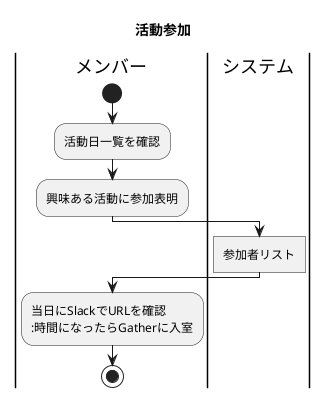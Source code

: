 @startuml join activedays
title 活動参加
|メンバー|
    start
    :活動日一覧を確認;
    :興味ある活動に参加表明;
|システム|
    :参加者リスト]
|メンバー|
    :当日にSlackでURLを確認
    :時間になったらGatherに入室;
stop
@enduml